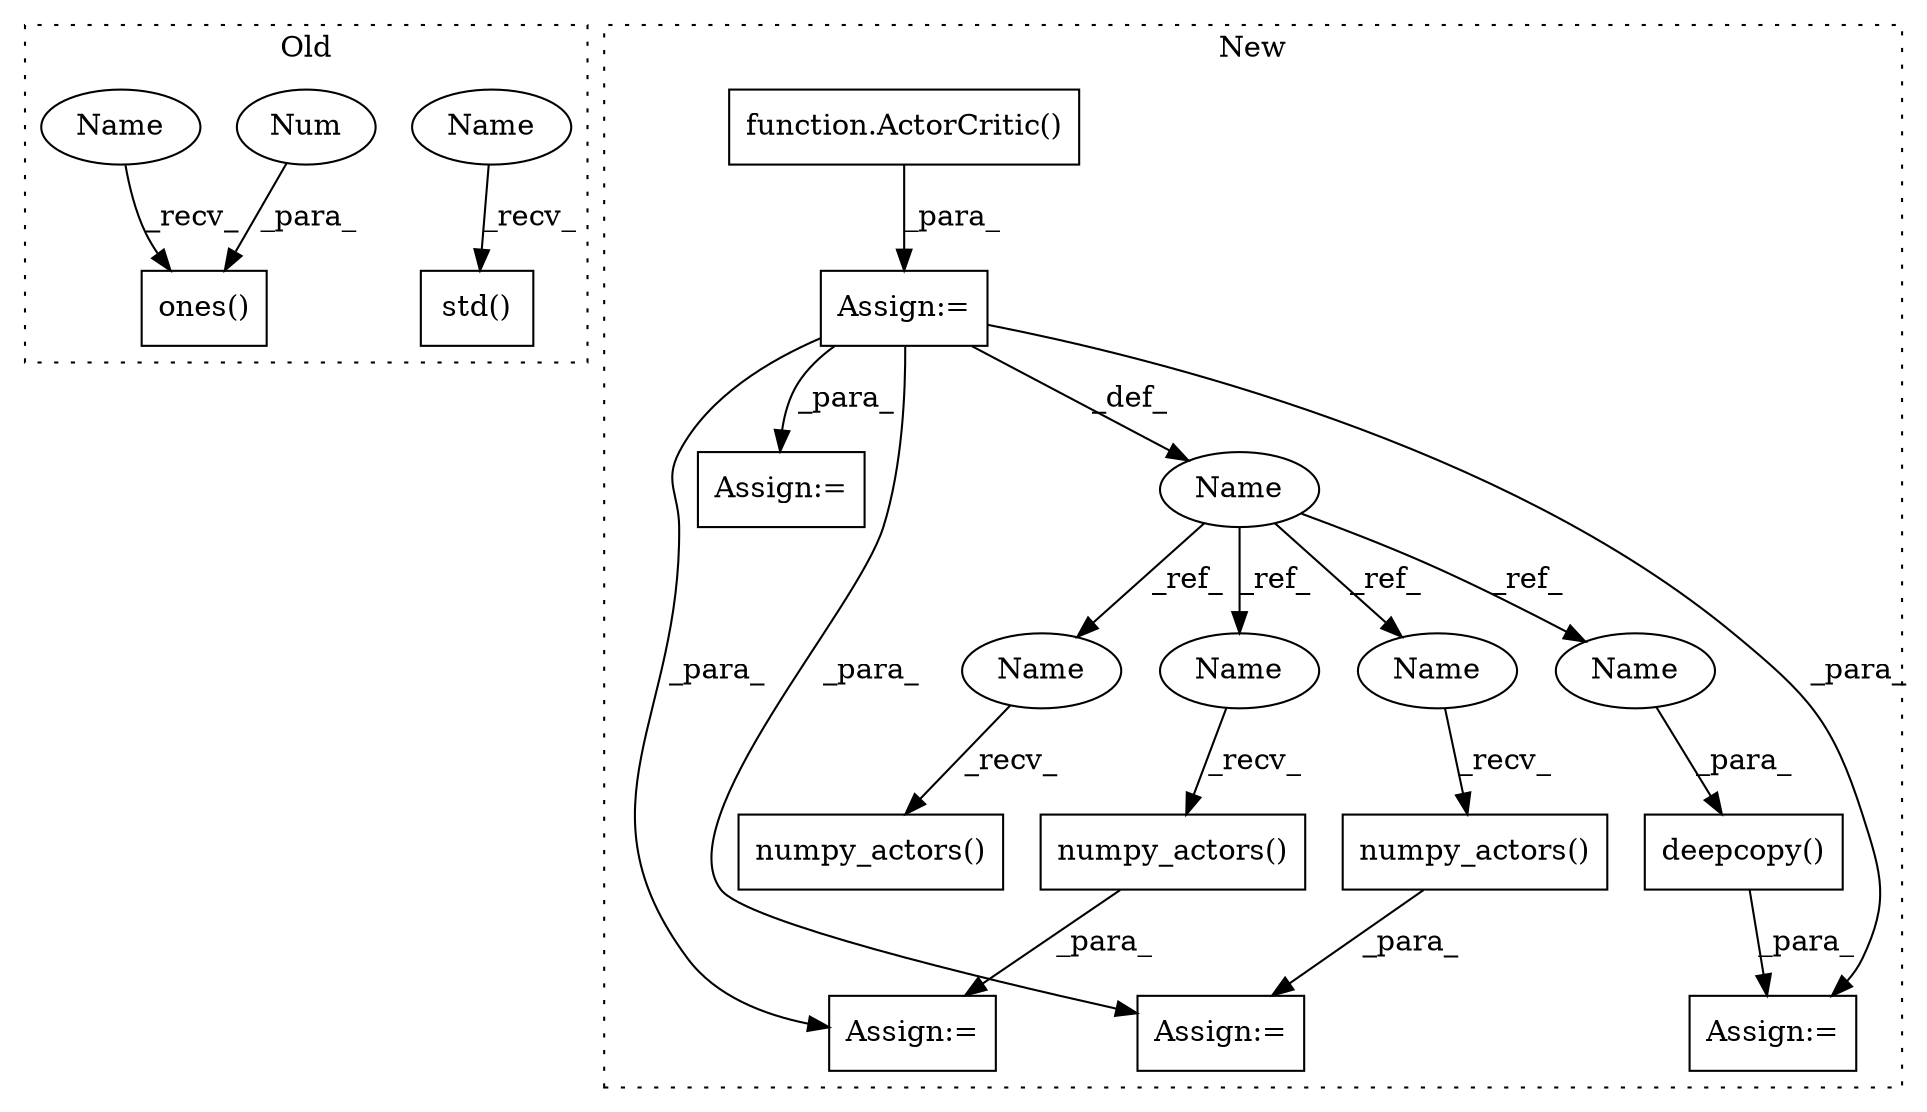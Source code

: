 digraph G {
subgraph cluster0 {
1 [label="std()" a="75" s="13145,13170" l="7,9" shape="box"];
4 [label="ones()" a="75" s="13181,13190" l="8,1" shape="box"];
9 [label="Num" a="76" s="13189" l="1" shape="ellipse"];
19 [label="Name" a="87" s="13145" l="2" shape="ellipse"];
20 [label="Name" a="87" s="13181" l="2" shape="ellipse"];
label = "Old";
style="dotted";
}
subgraph cluster1 {
2 [label="numpy_actors()" a="75" s="14353" l="29" shape="box"];
3 [label="function.ActorCritic()" a="75" s="13733" l="158" shape="box"];
5 [label="deepcopy()" a="75" s="14302,14330" l="14,1" shape="box"];
6 [label="numpy_actors()" a="75" s="14199" l="29" shape="box"];
7 [label="Name" a="87" s="13716" l="14" shape="ellipse"];
8 [label="numpy_actors()" a="75" s="14736" l="29" shape="box"];
10 [label="Assign:=" a="68" s="13934" l="3" shape="box"];
11 [label="Assign:=" a="68" s="13730" l="3" shape="box"];
12 [label="Assign:=" a="68" s="14733" l="3" shape="box"];
13 [label="Assign:=" a="68" s="14350" l="3" shape="box"];
14 [label="Assign:=" a="68" s="14299" l="3" shape="box"];
15 [label="Name" a="87" s="14199" l="14" shape="ellipse"];
16 [label="Name" a="87" s="14353" l="14" shape="ellipse"];
17 [label="Name" a="87" s="14316" l="14" shape="ellipse"];
18 [label="Name" a="87" s="14736" l="14" shape="ellipse"];
label = "New";
style="dotted";
}
2 -> 13 [label="_para_"];
3 -> 11 [label="_para_"];
5 -> 14 [label="_para_"];
7 -> 15 [label="_ref_"];
7 -> 17 [label="_ref_"];
7 -> 16 [label="_ref_"];
7 -> 18 [label="_ref_"];
8 -> 12 [label="_para_"];
9 -> 4 [label="_para_"];
11 -> 7 [label="_def_"];
11 -> 13 [label="_para_"];
11 -> 10 [label="_para_"];
11 -> 14 [label="_para_"];
11 -> 12 [label="_para_"];
15 -> 6 [label="_recv_"];
16 -> 2 [label="_recv_"];
17 -> 5 [label="_para_"];
18 -> 8 [label="_recv_"];
19 -> 1 [label="_recv_"];
20 -> 4 [label="_recv_"];
}